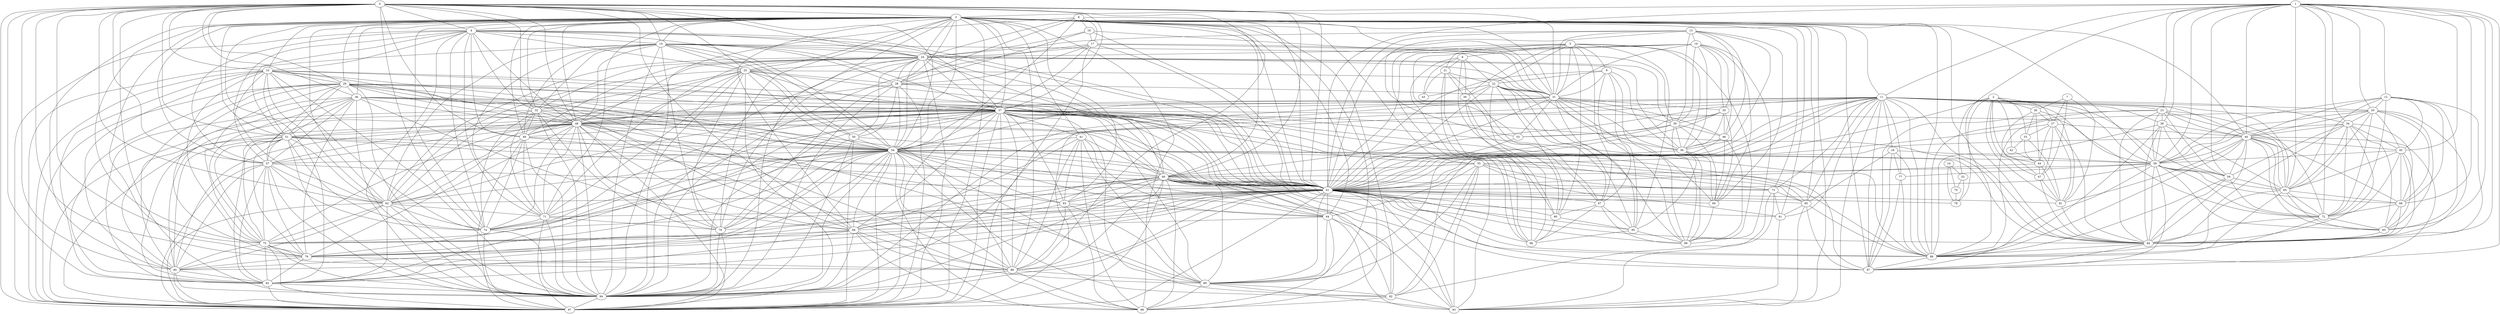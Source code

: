 strict graph "" {
	node [label="\N"];
	0	 [pos="(3.5500610670399544, 2.243378594272421)"];
	3	 [pos="(1.8801277012019868, 2.5574797050818665)"];
	0 -- 3;
	4	 [pos="(4.784755866866873, 1.9974495379027126)"];
	0 -- 4;
	10	 [pos="(4.494717392192106, 2.1788003364758386)"];
	0 -- 10;
	15	 [pos="(4.041581744407818, 1.7607066716601447)"];
	0 -- 15;
	24	 [pos="(2.6774037432023543, 1.438921142984766)"];
	0 -- 24;
	25	 [pos="(4.027614369236033, 1.703189315629081)"];
	0 -- 25;
	29	 [pos="(4.46570043700865, 2.3469172131593847)"];
	0 -- 29;
	31	 [pos="(2.481033905840312, 1.0016646409915377)"];
	0 -- 31;
	32	 [pos="(4.893227790076425, 1.9108976679182008)"];
	0 -- 32;
	36	 [pos="(4.977850832090287, 2.4148143385931533)"];
	0 -- 36;
	37	 [pos="(2.40680190082985, 2.5825526429425323)"];
	0 -- 37;
	48	 [pos="(2.8998887431879234, 2.1974801540585975)"];
	0 -- 48;
	49	 [pos="(4.792328233135302, 1.9435076348158742)"];
	0 -- 49;
	51	 [pos="(4.248623830020368, 2.2459599683623757)"];
	0 -- 51;
	54	 [pos="(2.152802624092563, 2.2457688454488762)"];
	0 -- 54;
	57	 [pos="(4.316162693382326, 2.245021404481261)"];
	0 -- 57;
	60	 [pos="(2.9846940258043846, 2.8936836420128156)"];
	0 -- 60;
	61	 [pos="(0.9636680228307886, 1.4515636170194646)"];
	0 -- 61;
	62	 [pos="(4.483374029060741, 2.0438150707324736)"];
	0 -- 62;
	66	 [pos="(4.151200025971628, 2.617817667513348)"];
	0 -- 66;
	74	 [pos="(4.9595671751173995, 2.0531313520841583)"];
	0 -- 74;
	75	 [pos="(4.237448747875382, 2.30182030501468)"];
	0 -- 75;
	76	 [pos="(4.931083997256463, 2.4635581326394007)"];
	0 -- 76;
	80	 [pos="(4.477444914982902, 2.2700808556361247)"];
	0 -- 80;
	82	 [pos="(4.5384119803016985, 2.306294161199691)"];
	0 -- 82;
	88	 [pos="(4.536765529136947, 2.5675698668676037)"];
	0 -- 88;
	94	 [pos="(2.4920791464140564, 1.86529632842189)"];
	0 -- 94;
	97	 [pos="(2.8741143172972463, 1.755274573993388)"];
	0 -- 97;
	1	 [pos="(3.9096384557970008, 3.971493326945872)"];
	1 -- 3;
	11	 [pos="(2.812266741401103, 3.5353599414602277)"];
	1 -- 11;
	12	 [pos="(4.352233303396061, 4.352288424763953)"];
	1 -- 12;
	20	 [pos="(4.1774756650259155, 4.197622556595065)"];
	1 -- 20;
	23	 [pos="(4.890414250474258, 3.85658183747273)"];
	1 -- 23;
	34	 [pos="(4.821671969393345, 4.057345364665966)"];
	1 -- 34;
	38	 [pos="(4.777957123661527, 3.826784897448291)"];
	1 -- 38;
	40	 [pos="(3.4965696974719274, 4.187304488413451)"];
	1 -- 40;
	45	 [pos="(4.3433306451602745, 4.275852671362648)"];
	1 -- 45;
	58	 [pos="(3.2272843000672395, 3.827606760246898)"];
	1 -- 58;
	59	 [pos="(4.9716521183429405, 3.947850370616756)"];
	1 -- 59;
	1 -- 61;
	65	 [pos="(4.15398655032037, 4.06166298829736)"];
	1 -- 65;
	68	 [pos="(4.9760110495390055, 4.144124063714872)"];
	1 -- 68;
	72	 [pos="(4.38128539282877, 4.08920986916685)"];
	1 -- 72;
	83	 [pos="(4.986389109391717, 4.167595317536793)"];
	1 -- 83;
	84	 [pos="(3.0509669928285668, 4.293600706994236)"];
	1 -- 84;
	86	 [pos="(3.466177177478221, 3.6745243564493864)"];
	1 -- 86;
	87	 [pos="(3.8619494227951976, 3.616728363897474)"];
	1 -- 87;
	2	 [pos="(3.4631420001575997, 5.295596486669291)"];
	26	 [pos="(4.64632024306036, 5.063429702441951)"];
	2 -- 26;
	27	 [pos="(3.60952179401153, 4.8635202482724385)"];
	2 -- 27;
	33	 [pos="(4.583529540292457, 5.224761115773967)"];
	2 -- 33;
	42	 [pos="(4.994686607913389, 5.382642829257669)"];
	2 -- 42;
	44	 [pos="(3.940943186346931, 5.173960950468476)"];
	2 -- 44;
	47	 [pos="(4.282560146525468, 4.792980246910245)"];
	2 -- 47;
	52	 [pos="(4.389555217518206, 5.6381016290473465)"];
	2 -- 52;
	2 -- 61;
	78	 [pos="(3.86476369043671, 5.698853218120365)"];
	2 -- 78;
	81	 [pos="(3.584140517450427, 4.870323976351535)"];
	2 -- 81;
	3 -- 4;
	3 -- 10;
	3 -- 11;
	3 -- 15;
	3 -- 24;
	3 -- 25;
	28	 [pos="(3.900774184212975, 1.4300355530087676)"];
	3 -- 28;
	3 -- 29;
	3 -- 31;
	3 -- 32;
	3 -- 36;
	3 -- 37;
	3 -- 40;
	41	 [pos="(4.936132623852049, 2.679365990853064)"];
	3 -- 41;
	3 -- 48;
	3 -- 49;
	3 -- 51;
	3 -- 54;
	55	 [pos="(4.6284742722239764, 3.070980885098997)"];
	3 -- 55;
	3 -- 57;
	3 -- 58;
	3 -- 60;
	3 -- 61;
	3 -- 62;
	63	 [pos="(4.510536305892071, 2.6813154153255123)"];
	3 -- 63;
	64	 [pos="(4.629770249646909, 2.878273751551728)"];
	3 -- 64;
	3 -- 66;
	71	 [pos="(4.9415394690438434, 1.8897190577008898)"];
	3 -- 71;
	73	 [pos="(4.919777935046433, 3.1495555229445413)"];
	3 -- 73;
	3 -- 74;
	3 -- 75;
	3 -- 76;
	79	 [pos="(4.665138663211532, 1.7145303509209884)"];
	3 -- 79;
	3 -- 80;
	3 -- 82;
	3 -- 84;
	85	 [pos="(4.588933456042957, 3.2890025035371093)"];
	3 -- 85;
	3 -- 86;
	3 -- 87;
	3 -- 88;
	89	 [pos="(4.193246681922068, 2.8491205870907197)"];
	3 -- 89;
	91	 [pos="(4.957642726654641, 3.268379889873321)"];
	3 -- 91;
	92	 [pos="(4.655578448076399, 2.975013138853826)"];
	3 -- 92;
	93	 [pos="(4.4706085664713715, 3.1246763265179567)"];
	3 -- 93;
	3 -- 94;
	3 -- 97;
	98	 [pos="(4.602538185902601, 2.791734638584554)"];
	3 -- 98;
	4 -- 10;
	4 -- 15;
	4 -- 24;
	4 -- 25;
	4 -- 32;
	4 -- 37;
	4 -- 48;
	4 -- 49;
	4 -- 51;
	4 -- 54;
	4 -- 57;
	4 -- 61;
	4 -- 62;
	4 -- 71;
	4 -- 74;
	4 -- 94;
	4 -- 97;
	5	 [pos="(4.116566129965379, 0.16676106878884925)"];
	6	 [pos="(4.689732933911905, 6.193285149842671)"];
	5 -- 6;
	9	 [pos="(4.506123819533889, 0.3432419739261056)"];
	5 -- 9;
	21	 [pos="(4.734133223638639, 6.219007312311184)"];
	5 -- 21;
	22	 [pos="(3.8772599641698746, 0.08799309850270874)"];
	5 -- 22;
	30	 [pos="(4.807363812755231, 0.008729526802407548)"];
	5 -- 30;
	5 -- 31;
	56	 [pos="(3.806617827092736, 0.560162373750837)"];
	5 -- 56;
	5 -- 61;
	67	 [pos="(4.569016481047562, 0.16558326627433054)"];
	5 -- 67;
	90	 [pos="(4.4152195337202205, 0.048803310202007476)"];
	5 -- 90;
	95	 [pos="(4.521292005225201, 0.3246498141389211)"];
	5 -- 95;
	96	 [pos="(4.449138386373734, 0.060981947056553035)"];
	5 -- 96;
	99	 [pos="(4.208279068829767, 0.414357927813551)"];
	5 -- 99;
	6 -- 21;
	6 -- 22;
	6 -- 30;
	43	 [pos="(4.627107666053213, 6.065606376519681)"];
	6 -- 43;
	6 -- 90;
	6 -- 96;
	7	 [pos="(4.664251727634864, 4.837651687323455)"];
	7 -- 26;
	7 -- 27;
	7 -- 47;
	7 -- 81;
	8	 [pos="(4.4908936207889365, 1.2277920897215375)"];
	16	 [pos="(4.994038879795663, 1.232609953157261)"];
	8 -- 16;
	17	 [pos="(4.062922596320366, 1.1644848453182344)"];
	8 -- 17;
	8 -- 24;
	8 -- 28;
	8 -- 31;
	8 -- 61;
	8 -- 94;
	8 -- 97;
	9 -- 22;
	9 -- 31;
	9 -- 56;
	9 -- 61;
	9 -- 67;
	9 -- 95;
	9 -- 99;
	10 -- 29;
	10 -- 37;
	10 -- 48;
	10 -- 51;
	10 -- 54;
	10 -- 57;
	10 -- 61;
	10 -- 62;
	10 -- 74;
	10 -- 75;
	10 -- 80;
	10 -- 82;
	10 -- 94;
	10 -- 97;
	18	 [pos="(4.851941692382074, 3.478967165925093)"];
	11 -- 18;
	11 -- 20;
	11 -- 23;
	11 -- 34;
	11 -- 37;
	11 -- 38;
	11 -- 40;
	11 -- 48;
	11 -- 54;
	11 -- 55;
	11 -- 58;
	11 -- 59;
	11 -- 60;
	11 -- 61;
	11 -- 65;
	11 -- 72;
	11 -- 73;
	77	 [pos="(4.999063063831614, 3.610315247610339)"];
	11 -- 77;
	11 -- 84;
	11 -- 85;
	11 -- 86;
	11 -- 87;
	11 -- 89;
	11 -- 91;
	11 -- 92;
	11 -- 93;
	11 -- 94;
	12 -- 20;
	12 -- 40;
	12 -- 45;
	12 -- 58;
	12 -- 65;
	12 -- 68;
	12 -- 72;
	12 -- 83;
	12 -- 84;
	13	 [pos="(4.58820241875154, 0.8078668667491601)"];
	19	 [pos="(4.16234199143257, 0.7119860109511258)"];
	13 -- 19;
	13 -- 24;
	13 -- 31;
	35	 [pos="(4.954021269670561, 0.7960389528012172)"];
	13 -- 35;
	39	 [pos="(4.012304211149466, 0.7490249795057737)"];
	13 -- 39;
	46	 [pos="(4.829018222317014, 0.6210273738807184)"];
	13 -- 46;
	53	 [pos="(4.988023619153663, 0.8832242294637612)"];
	13 -- 53;
	13 -- 56;
	13 -- 61;
	69	 [pos="(4.385989781405504, 0.6591151603612578)"];
	13 -- 69;
	14	 [pos="(4.8916997127979025, 5.673520193467581)"];
	14 -- 52;
	70	 [pos="(4.866979353411629, 5.847684904843368)"];
	14 -- 70;
	14 -- 78;
	15 -- 24;
	15 -- 25;
	15 -- 28;
	15 -- 31;
	15 -- 32;
	15 -- 37;
	15 -- 48;
	15 -- 49;
	50	 [pos="(4.801346153661953, 1.6703529526141008)"];
	15 -- 50;
	15 -- 54;
	15 -- 61;
	15 -- 62;
	15 -- 71;
	15 -- 79;
	15 -- 94;
	15 -- 97;
	16 -- 17;
	16 -- 24;
	16 -- 28;
	16 -- 31;
	16 -- 61;
	17 -- 24;
	17 -- 28;
	17 -- 31;
	17 -- 39;
	17 -- 54;
	17 -- 61;
	17 -- 94;
	17 -- 97;
	18 -- 58;
	18 -- 77;
	18 -- 85;
	18 -- 86;
	18 -- 87;
	19 -- 24;
	19 -- 31;
	19 -- 35;
	19 -- 39;
	19 -- 46;
	19 -- 53;
	19 -- 56;
	19 -- 61;
	19 -- 69;
	19 -- 99;
	20 -- 34;
	20 -- 40;
	20 -- 45;
	20 -- 58;
	20 -- 65;
	20 -- 68;
	20 -- 72;
	20 -- 83;
	20 -- 84;
	20 -- 86;
	21 -- 22;
	21 -- 30;
	21 -- 43;
	21 -- 67;
	21 -- 90;
	21 -- 96;
	22 -- 30;
	22 -- 31;
	22 -- 43;
	22 -- 56;
	22 -- 61;
	22 -- 67;
	22 -- 90;
	22 -- 95;
	22 -- 96;
	22 -- 99;
	23 -- 38;
	23 -- 40;
	23 -- 58;
	23 -- 59;
	23 -- 65;
	23 -- 72;
	23 -- 84;
	23 -- 86;
	23 -- 87;
	24 -- 25;
	24 -- 28;
	24 -- 31;
	24 -- 32;
	24 -- 37;
	24 -- 39;
	24 -- 48;
	24 -- 49;
	24 -- 50;
	24 -- 54;
	24 -- 56;
	24 -- 60;
	24 -- 61;
	24 -- 62;
	24 -- 71;
	24 -- 79;
	24 -- 94;
	24 -- 97;
	25 -- 28;
	25 -- 31;
	25 -- 32;
	25 -- 37;
	25 -- 48;
	25 -- 49;
	25 -- 50;
	25 -- 54;
	25 -- 61;
	25 -- 62;
	25 -- 71;
	25 -- 79;
	25 -- 94;
	25 -- 97;
	26 -- 27;
	26 -- 33;
	26 -- 44;
	26 -- 47;
	26 -- 81;
	27 -- 33;
	27 -- 40;
	27 -- 44;
	27 -- 47;
	27 -- 61;
	27 -- 81;
	27 -- 84;
	28 -- 31;
	28 -- 48;
	28 -- 50;
	28 -- 54;
	28 -- 61;
	28 -- 79;
	28 -- 94;
	28 -- 97;
	29 -- 36;
	29 -- 37;
	29 -- 48;
	29 -- 51;
	29 -- 54;
	29 -- 57;
	29 -- 60;
	29 -- 61;
	29 -- 66;
	29 -- 75;
	29 -- 76;
	29 -- 80;
	29 -- 82;
	29 -- 88;
	29 -- 94;
	29 -- 97;
	30 -- 67;
	30 -- 90;
	30 -- 96;
	31 -- 35;
	31 -- 37;
	31 -- 39;
	31 -- 46;
	31 -- 48;
	31 -- 53;
	31 -- 54;
	31 -- 56;
	31 -- 61;
	31 -- 69;
	31 -- 94;
	31 -- 95;
	31 -- 97;
	31 -- 99;
	32 -- 48;
	32 -- 49;
	32 -- 54;
	32 -- 61;
	32 -- 62;
	32 -- 71;
	32 -- 74;
	32 -- 79;
	32 -- 94;
	32 -- 97;
	33 -- 42;
	33 -- 44;
	33 -- 81;
	34 -- 40;
	34 -- 45;
	34 -- 58;
	34 -- 59;
	34 -- 65;
	34 -- 68;
	34 -- 72;
	34 -- 83;
	34 -- 84;
	34 -- 86;
	35 -- 39;
	35 -- 46;
	35 -- 53;
	35 -- 56;
	35 -- 61;
	35 -- 69;
	36 -- 37;
	36 -- 48;
	36 -- 51;
	36 -- 54;
	36 -- 57;
	36 -- 61;
	36 -- 66;
	36 -- 75;
	36 -- 76;
	36 -- 80;
	36 -- 82;
	36 -- 88;
	36 -- 94;
	37 -- 41;
	37 -- 48;
	37 -- 49;
	37 -- 51;
	37 -- 54;
	37 -- 55;
	37 -- 57;
	37 -- 58;
	37 -- 60;
	37 -- 61;
	37 -- 62;
	37 -- 63;
	37 -- 64;
	37 -- 66;
	37 -- 73;
	37 -- 74;
	37 -- 75;
	37 -- 76;
	37 -- 80;
	37 -- 82;
	37 -- 84;
	37 -- 85;
	37 -- 86;
	37 -- 87;
	37 -- 88;
	37 -- 89;
	37 -- 92;
	37 -- 93;
	37 -- 94;
	37 -- 97;
	37 -- 98;
	38 -- 40;
	38 -- 58;
	38 -- 59;
	38 -- 65;
	38 -- 84;
	38 -- 86;
	38 -- 87;
	39 -- 46;
	39 -- 53;
	39 -- 56;
	39 -- 61;
	39 -- 69;
	39 -- 99;
	40 -- 45;
	40 -- 58;
	40 -- 59;
	40 -- 61;
	40 -- 65;
	40 -- 68;
	40 -- 72;
	40 -- 81;
	40 -- 83;
	40 -- 84;
	40 -- 86;
	40 -- 87;
	41 -- 54;
	41 -- 60;
	41 -- 63;
	41 -- 64;
	41 -- 66;
	41 -- 88;
	41 -- 89;
	41 -- 98;
	42 -- 44;
	44 -- 47;
	44 -- 61;
	44 -- 81;
	45 -- 58;
	45 -- 65;
	45 -- 68;
	45 -- 72;
	45 -- 83;
	45 -- 84;
	46 -- 56;
	46 -- 61;
	46 -- 69;
	46 -- 99;
	47 -- 81;
	47 -- 84;
	48 -- 49;
	48 -- 51;
	48 -- 54;
	48 -- 57;
	48 -- 60;
	48 -- 61;
	48 -- 62;
	48 -- 63;
	48 -- 66;
	48 -- 71;
	48 -- 74;
	48 -- 75;
	48 -- 76;
	48 -- 79;
	48 -- 80;
	48 -- 82;
	48 -- 88;
	48 -- 89;
	48 -- 94;
	48 -- 97;
	49 -- 54;
	49 -- 61;
	49 -- 62;
	49 -- 71;
	49 -- 74;
	49 -- 94;
	49 -- 97;
	50 -- 54;
	50 -- 61;
	50 -- 79;
	50 -- 94;
	50 -- 97;
	51 -- 54;
	51 -- 57;
	51 -- 60;
	51 -- 61;
	51 -- 62;
	51 -- 74;
	51 -- 75;
	51 -- 76;
	51 -- 80;
	51 -- 82;
	51 -- 94;
	51 -- 97;
	52 -- 70;
	52 -- 78;
	53 -- 61;
	54 -- 57;
	54 -- 58;
	54 -- 60;
	54 -- 61;
	54 -- 62;
	54 -- 63;
	54 -- 64;
	54 -- 66;
	54 -- 71;
	54 -- 74;
	54 -- 75;
	54 -- 76;
	54 -- 79;
	54 -- 80;
	54 -- 82;
	54 -- 84;
	54 -- 86;
	54 -- 88;
	54 -- 89;
	54 -- 92;
	54 -- 93;
	54 -- 94;
	54 -- 97;
	54 -- 98;
	55 -- 60;
	55 -- 64;
	55 -- 73;
	55 -- 85;
	55 -- 89;
	55 -- 91;
	55 -- 92;
	55 -- 93;
	56 -- 61;
	56 -- 69;
	56 -- 95;
	56 -- 99;
	57 -- 61;
	57 -- 62;
	57 -- 74;
	57 -- 75;
	57 -- 76;
	57 -- 80;
	57 -- 82;
	57 -- 94;
	57 -- 97;
	58 -- 59;
	58 -- 60;
	58 -- 61;
	58 -- 65;
	58 -- 68;
	58 -- 72;
	58 -- 77;
	58 -- 83;
	58 -- 84;
	58 -- 86;
	58 -- 87;
	59 -- 65;
	59 -- 72;
	59 -- 84;
	59 -- 86;
	60 -- 61;
	60 -- 63;
	60 -- 64;
	60 -- 66;
	60 -- 73;
	60 -- 75;
	60 -- 76;
	60 -- 85;
	60 -- 86;
	60 -- 87;
	60 -- 88;
	60 -- 89;
	60 -- 91;
	60 -- 92;
	60 -- 93;
	60 -- 94;
	60 -- 97;
	60 -- 98;
	61 -- 62;
	61 -- 63;
	61 -- 64;
	61 -- 66;
	61 -- 67;
	61 -- 69;
	61 -- 71;
	61 -- 74;
	61 -- 75;
	61 -- 76;
	61 -- 78;
	61 -- 79;
	61 -- 80;
	61 -- 81;
	61 -- 82;
	61 -- 84;
	61 -- 86;
	61 -- 87;
	61 -- 88;
	61 -- 89;
	61 -- 90;
	61 -- 93;
	61 -- 94;
	61 -- 95;
	61 -- 96;
	61 -- 97;
	61 -- 98;
	61 -- 99;
	62 -- 71;
	62 -- 74;
	62 -- 75;
	62 -- 80;
	62 -- 82;
	62 -- 94;
	62 -- 97;
	63 -- 64;
	63 -- 66;
	63 -- 88;
	63 -- 89;
	63 -- 98;
	64 -- 66;
	64 -- 89;
	64 -- 92;
	64 -- 93;
	64 -- 98;
	65 -- 68;
	65 -- 72;
	65 -- 83;
	65 -- 84;
	65 -- 86;
	66 -- 75;
	66 -- 76;
	66 -- 82;
	66 -- 88;
	66 -- 89;
	66 -- 94;
	66 -- 98;
	67 -- 90;
	67 -- 95;
	67 -- 96;
	67 -- 99;
	68 -- 72;
	68 -- 83;
	68 -- 84;
	69 -- 99;
	70 -- 78;
	71 -- 74;
	71 -- 79;
	71 -- 94;
	71 -- 97;
	72 -- 83;
	72 -- 84;
	72 -- 86;
	73 -- 85;
	73 -- 91;
	73 -- 92;
	73 -- 93;
	74 -- 94;
	74 -- 97;
	75 -- 76;
	75 -- 80;
	75 -- 82;
	75 -- 88;
	75 -- 94;
	75 -- 97;
	76 -- 80;
	76 -- 82;
	76 -- 88;
	77 -- 86;
	77 -- 87;
	79 -- 94;
	79 -- 97;
	80 -- 82;
	80 -- 94;
	80 -- 97;
	81 -- 84;
	82 -- 94;
	82 -- 97;
	83 -- 84;
	84 -- 86;
	84 -- 87;
	85 -- 86;
	85 -- 87;
	85 -- 91;
	85 -- 93;
	86 -- 87;
	88 -- 89;
	88 -- 94;
	88 -- 98;
	89 -- 92;
	89 -- 93;
	89 -- 98;
	90 -- 95;
	90 -- 96;
	91 -- 93;
	92 -- 93;
	92 -- 98;
	94 -- 97;
	95 -- 96;
	95 -- 99;
}
